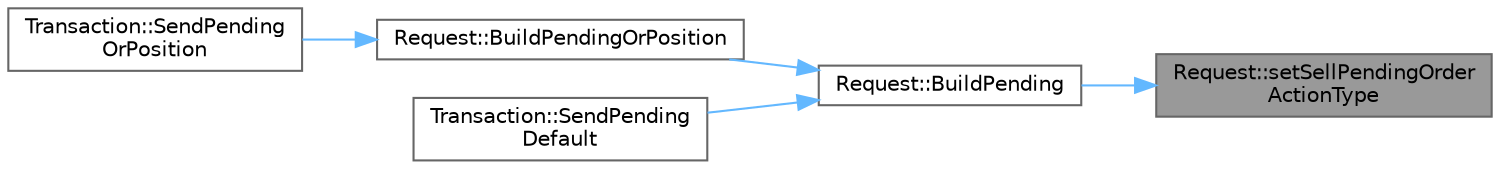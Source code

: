 digraph "Request::setSellPendingOrderActionType"
{
 // LATEX_PDF_SIZE
  bgcolor="transparent";
  edge [fontname=Helvetica,fontsize=10,labelfontname=Helvetica,labelfontsize=10];
  node [fontname=Helvetica,fontsize=10,shape=box,height=0.2,width=0.4];
  rankdir="RL";
  Node1 [id="Node000001",label="Request::setSellPendingOrder\lActionType",height=0.2,width=0.4,color="gray40", fillcolor="grey60", style="filled", fontcolor="black",tooltip=" "];
  Node1 -> Node2 [id="edge1_Node000001_Node000002",dir="back",color="steelblue1",style="solid",tooltip=" "];
  Node2 [id="Node000002",label="Request::BuildPending",height=0.2,width=0.4,color="grey40", fillcolor="white", style="filled",URL="$class_request.html#ac313ab11ae5a0b7f39ac1fac4bc6bd34",tooltip=" "];
  Node2 -> Node3 [id="edge2_Node000002_Node000003",dir="back",color="steelblue1",style="solid",tooltip=" "];
  Node3 [id="Node000003",label="Request::BuildPendingOrPosition",height=0.2,width=0.4,color="grey40", fillcolor="white", style="filled",URL="$class_request.html#a023eac82e99291a6cc1f222e462b8bae",tooltip=" "];
  Node3 -> Node4 [id="edge3_Node000003_Node000004",dir="back",color="steelblue1",style="solid",tooltip=" "];
  Node4 [id="Node000004",label="Transaction::SendPending\lOrPosition",height=0.2,width=0.4,color="grey40", fillcolor="white", style="filled",URL="$class_transaction.html#a87b0d4eb28a9367696a05547643769f2",tooltip=" "];
  Node2 -> Node5 [id="edge4_Node000002_Node000005",dir="back",color="steelblue1",style="solid",tooltip=" "];
  Node5 [id="Node000005",label="Transaction::SendPending\lDefault",height=0.2,width=0.4,color="grey40", fillcolor="white", style="filled",URL="$class_transaction.html#ae41321646ca73a773f030439d4370369",tooltip=" "];
}
